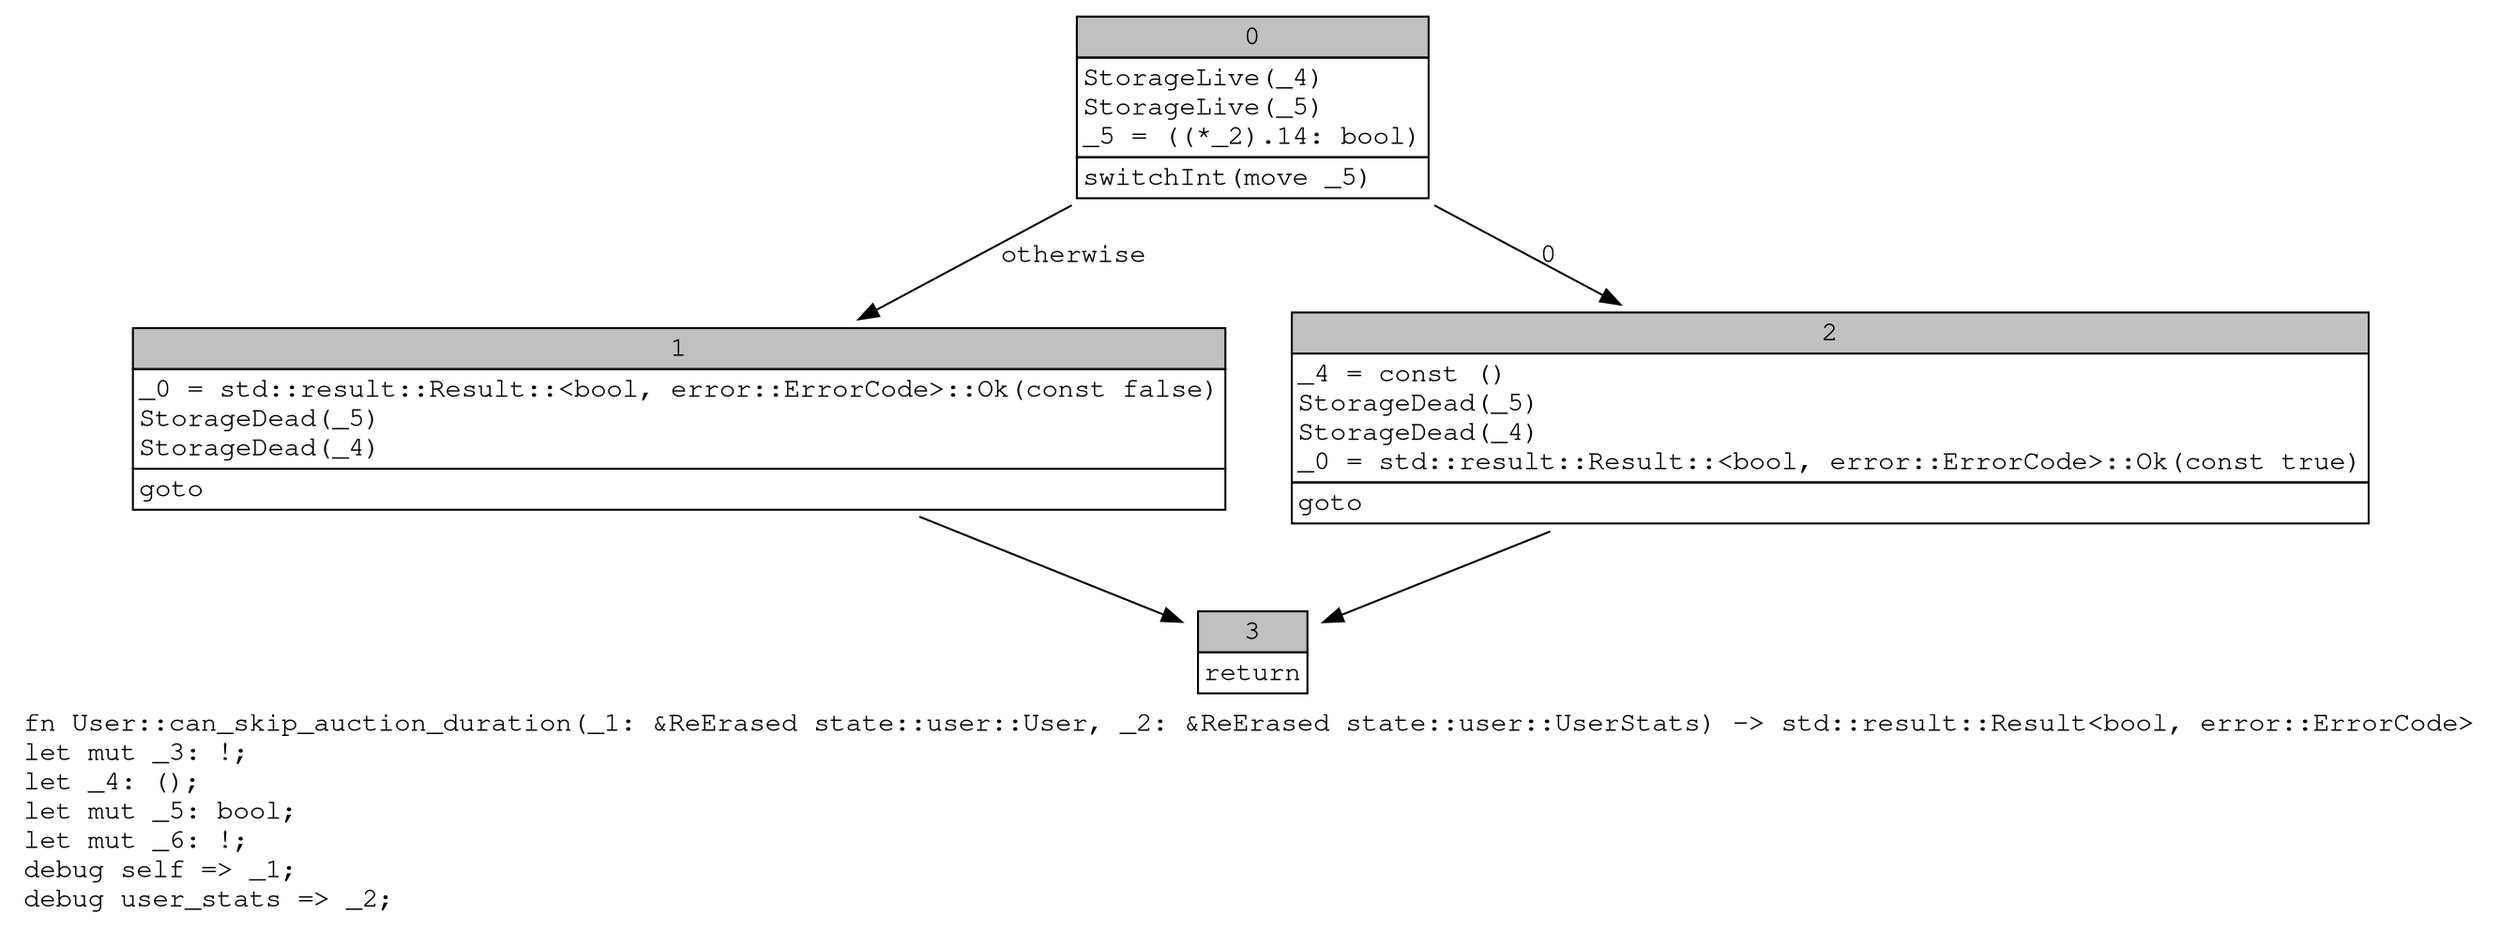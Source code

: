 digraph Mir_0_4327 {
    graph [fontname="Courier, monospace"];
    node [fontname="Courier, monospace"];
    edge [fontname="Courier, monospace"];
    label=<fn User::can_skip_auction_duration(_1: &amp;ReErased state::user::User, _2: &amp;ReErased state::user::UserStats) -&gt; std::result::Result&lt;bool, error::ErrorCode&gt;<br align="left"/>let mut _3: !;<br align="left"/>let _4: ();<br align="left"/>let mut _5: bool;<br align="left"/>let mut _6: !;<br align="left"/>debug self =&gt; _1;<br align="left"/>debug user_stats =&gt; _2;<br align="left"/>>;
    bb0__0_4327 [shape="none", label=<<table border="0" cellborder="1" cellspacing="0"><tr><td bgcolor="gray" align="center" colspan="1">0</td></tr><tr><td align="left" balign="left">StorageLive(_4)<br/>StorageLive(_5)<br/>_5 = ((*_2).14: bool)<br/></td></tr><tr><td align="left">switchInt(move _5)</td></tr></table>>];
    bb1__0_4327 [shape="none", label=<<table border="0" cellborder="1" cellspacing="0"><tr><td bgcolor="gray" align="center" colspan="1">1</td></tr><tr><td align="left" balign="left">_0 = std::result::Result::&lt;bool, error::ErrorCode&gt;::Ok(const false)<br/>StorageDead(_5)<br/>StorageDead(_4)<br/></td></tr><tr><td align="left">goto</td></tr></table>>];
    bb2__0_4327 [shape="none", label=<<table border="0" cellborder="1" cellspacing="0"><tr><td bgcolor="gray" align="center" colspan="1">2</td></tr><tr><td align="left" balign="left">_4 = const ()<br/>StorageDead(_5)<br/>StorageDead(_4)<br/>_0 = std::result::Result::&lt;bool, error::ErrorCode&gt;::Ok(const true)<br/></td></tr><tr><td align="left">goto</td></tr></table>>];
    bb3__0_4327 [shape="none", label=<<table border="0" cellborder="1" cellspacing="0"><tr><td bgcolor="gray" align="center" colspan="1">3</td></tr><tr><td align="left">return</td></tr></table>>];
    bb0__0_4327 -> bb2__0_4327 [label="0"];
    bb0__0_4327 -> bb1__0_4327 [label="otherwise"];
    bb1__0_4327 -> bb3__0_4327 [label=""];
    bb2__0_4327 -> bb3__0_4327 [label=""];
}
